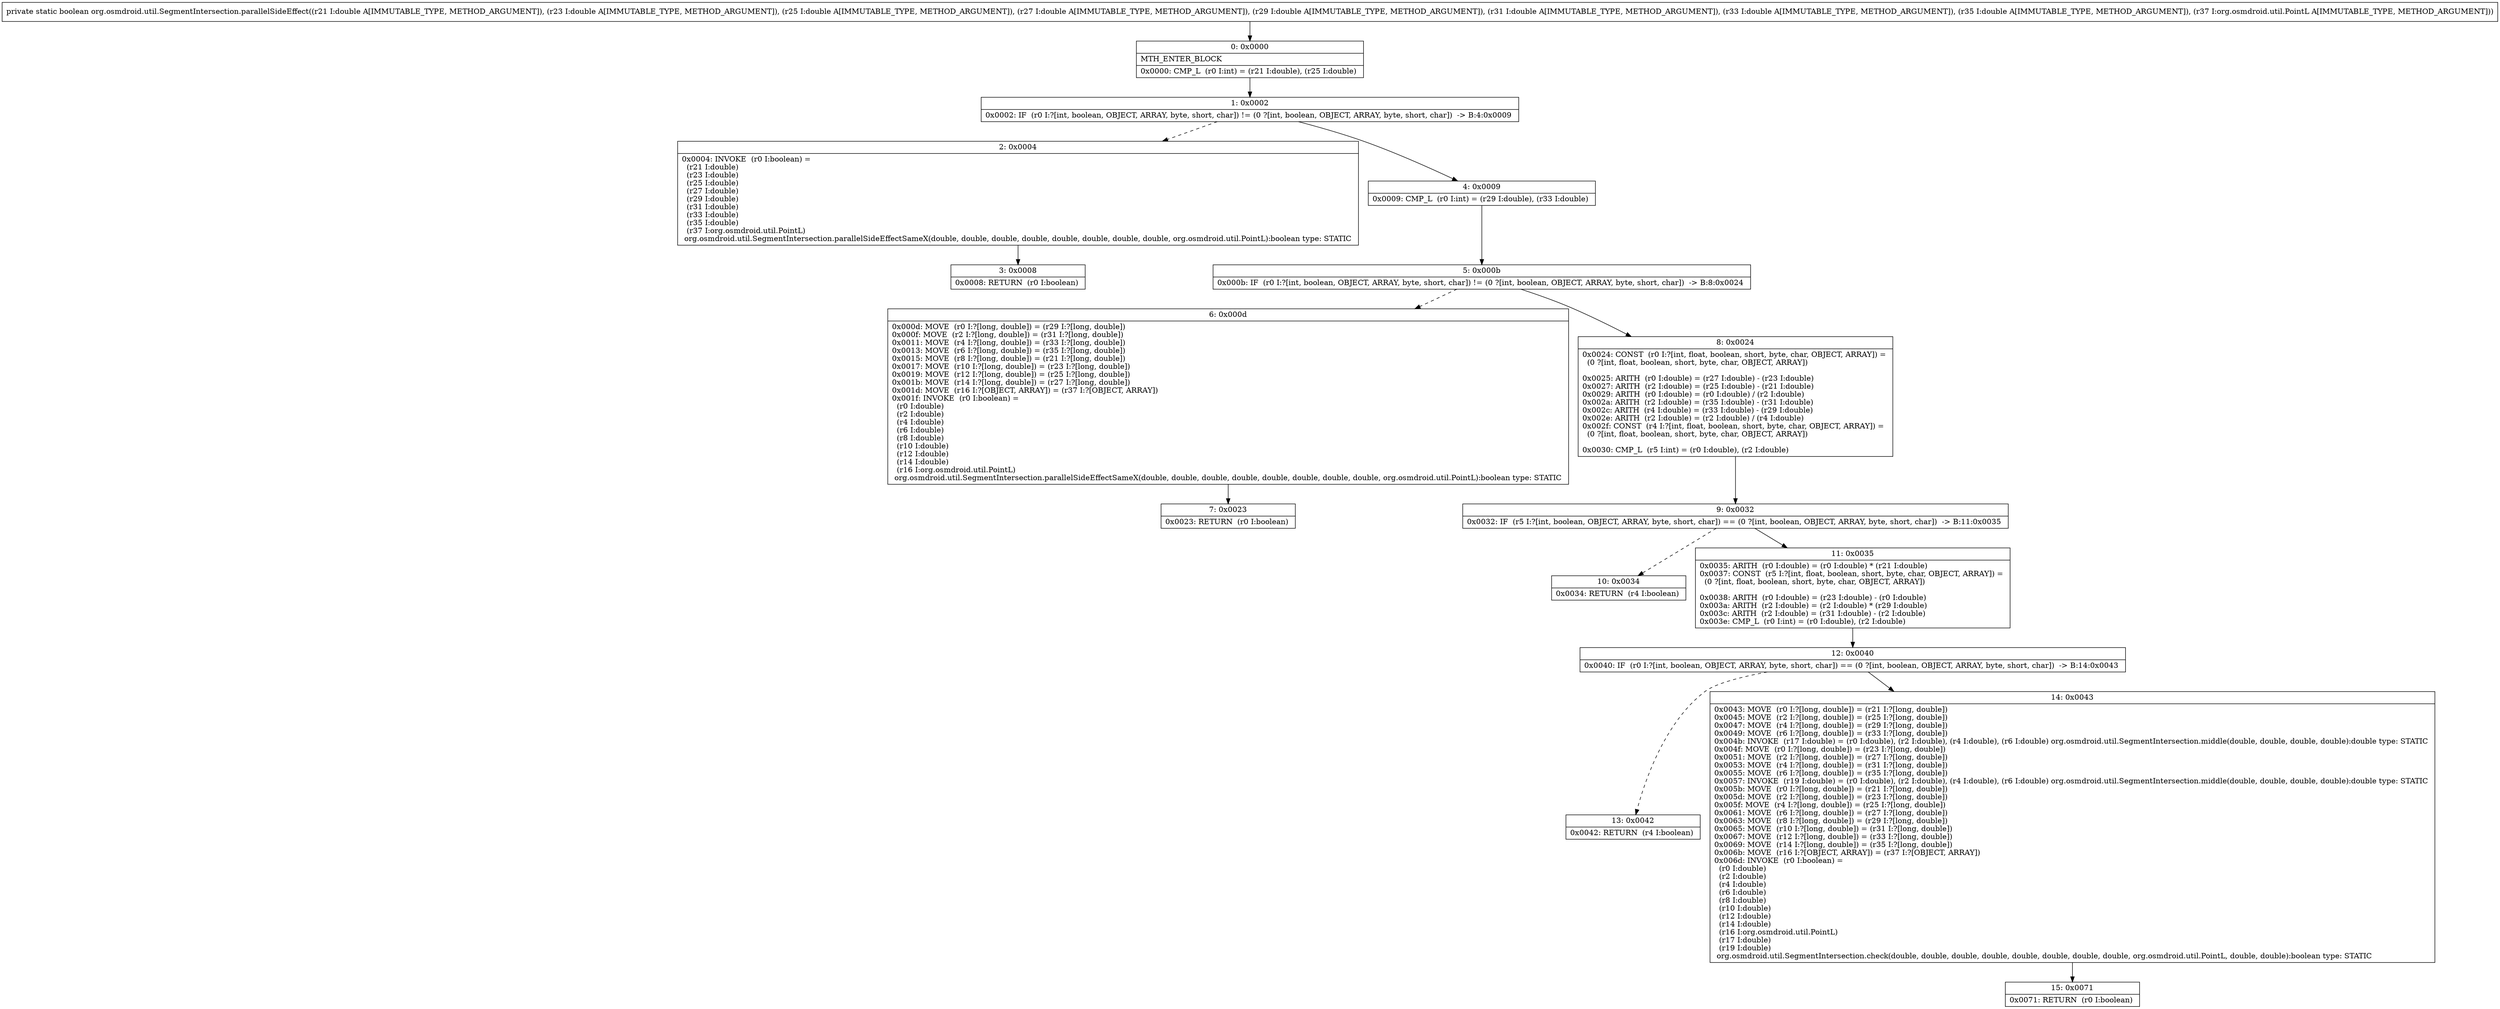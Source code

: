 digraph "CFG fororg.osmdroid.util.SegmentIntersection.parallelSideEffect(DDDDDDDDLorg\/osmdroid\/util\/PointL;)Z" {
Node_0 [shape=record,label="{0\:\ 0x0000|MTH_ENTER_BLOCK\l|0x0000: CMP_L  (r0 I:int) = (r21 I:double), (r25 I:double) \l}"];
Node_1 [shape=record,label="{1\:\ 0x0002|0x0002: IF  (r0 I:?[int, boolean, OBJECT, ARRAY, byte, short, char]) != (0 ?[int, boolean, OBJECT, ARRAY, byte, short, char])  \-\> B:4:0x0009 \l}"];
Node_2 [shape=record,label="{2\:\ 0x0004|0x0004: INVOKE  (r0 I:boolean) = \l  (r21 I:double)\l  (r23 I:double)\l  (r25 I:double)\l  (r27 I:double)\l  (r29 I:double)\l  (r31 I:double)\l  (r33 I:double)\l  (r35 I:double)\l  (r37 I:org.osmdroid.util.PointL)\l org.osmdroid.util.SegmentIntersection.parallelSideEffectSameX(double, double, double, double, double, double, double, double, org.osmdroid.util.PointL):boolean type: STATIC \l}"];
Node_3 [shape=record,label="{3\:\ 0x0008|0x0008: RETURN  (r0 I:boolean) \l}"];
Node_4 [shape=record,label="{4\:\ 0x0009|0x0009: CMP_L  (r0 I:int) = (r29 I:double), (r33 I:double) \l}"];
Node_5 [shape=record,label="{5\:\ 0x000b|0x000b: IF  (r0 I:?[int, boolean, OBJECT, ARRAY, byte, short, char]) != (0 ?[int, boolean, OBJECT, ARRAY, byte, short, char])  \-\> B:8:0x0024 \l}"];
Node_6 [shape=record,label="{6\:\ 0x000d|0x000d: MOVE  (r0 I:?[long, double]) = (r29 I:?[long, double]) \l0x000f: MOVE  (r2 I:?[long, double]) = (r31 I:?[long, double]) \l0x0011: MOVE  (r4 I:?[long, double]) = (r33 I:?[long, double]) \l0x0013: MOVE  (r6 I:?[long, double]) = (r35 I:?[long, double]) \l0x0015: MOVE  (r8 I:?[long, double]) = (r21 I:?[long, double]) \l0x0017: MOVE  (r10 I:?[long, double]) = (r23 I:?[long, double]) \l0x0019: MOVE  (r12 I:?[long, double]) = (r25 I:?[long, double]) \l0x001b: MOVE  (r14 I:?[long, double]) = (r27 I:?[long, double]) \l0x001d: MOVE  (r16 I:?[OBJECT, ARRAY]) = (r37 I:?[OBJECT, ARRAY]) \l0x001f: INVOKE  (r0 I:boolean) = \l  (r0 I:double)\l  (r2 I:double)\l  (r4 I:double)\l  (r6 I:double)\l  (r8 I:double)\l  (r10 I:double)\l  (r12 I:double)\l  (r14 I:double)\l  (r16 I:org.osmdroid.util.PointL)\l org.osmdroid.util.SegmentIntersection.parallelSideEffectSameX(double, double, double, double, double, double, double, double, org.osmdroid.util.PointL):boolean type: STATIC \l}"];
Node_7 [shape=record,label="{7\:\ 0x0023|0x0023: RETURN  (r0 I:boolean) \l}"];
Node_8 [shape=record,label="{8\:\ 0x0024|0x0024: CONST  (r0 I:?[int, float, boolean, short, byte, char, OBJECT, ARRAY]) = \l  (0 ?[int, float, boolean, short, byte, char, OBJECT, ARRAY])\l \l0x0025: ARITH  (r0 I:double) = (r27 I:double) \- (r23 I:double) \l0x0027: ARITH  (r2 I:double) = (r25 I:double) \- (r21 I:double) \l0x0029: ARITH  (r0 I:double) = (r0 I:double) \/ (r2 I:double) \l0x002a: ARITH  (r2 I:double) = (r35 I:double) \- (r31 I:double) \l0x002c: ARITH  (r4 I:double) = (r33 I:double) \- (r29 I:double) \l0x002e: ARITH  (r2 I:double) = (r2 I:double) \/ (r4 I:double) \l0x002f: CONST  (r4 I:?[int, float, boolean, short, byte, char, OBJECT, ARRAY]) = \l  (0 ?[int, float, boolean, short, byte, char, OBJECT, ARRAY])\l \l0x0030: CMP_L  (r5 I:int) = (r0 I:double), (r2 I:double) \l}"];
Node_9 [shape=record,label="{9\:\ 0x0032|0x0032: IF  (r5 I:?[int, boolean, OBJECT, ARRAY, byte, short, char]) == (0 ?[int, boolean, OBJECT, ARRAY, byte, short, char])  \-\> B:11:0x0035 \l}"];
Node_10 [shape=record,label="{10\:\ 0x0034|0x0034: RETURN  (r4 I:boolean) \l}"];
Node_11 [shape=record,label="{11\:\ 0x0035|0x0035: ARITH  (r0 I:double) = (r0 I:double) * (r21 I:double) \l0x0037: CONST  (r5 I:?[int, float, boolean, short, byte, char, OBJECT, ARRAY]) = \l  (0 ?[int, float, boolean, short, byte, char, OBJECT, ARRAY])\l \l0x0038: ARITH  (r0 I:double) = (r23 I:double) \- (r0 I:double) \l0x003a: ARITH  (r2 I:double) = (r2 I:double) * (r29 I:double) \l0x003c: ARITH  (r2 I:double) = (r31 I:double) \- (r2 I:double) \l0x003e: CMP_L  (r0 I:int) = (r0 I:double), (r2 I:double) \l}"];
Node_12 [shape=record,label="{12\:\ 0x0040|0x0040: IF  (r0 I:?[int, boolean, OBJECT, ARRAY, byte, short, char]) == (0 ?[int, boolean, OBJECT, ARRAY, byte, short, char])  \-\> B:14:0x0043 \l}"];
Node_13 [shape=record,label="{13\:\ 0x0042|0x0042: RETURN  (r4 I:boolean) \l}"];
Node_14 [shape=record,label="{14\:\ 0x0043|0x0043: MOVE  (r0 I:?[long, double]) = (r21 I:?[long, double]) \l0x0045: MOVE  (r2 I:?[long, double]) = (r25 I:?[long, double]) \l0x0047: MOVE  (r4 I:?[long, double]) = (r29 I:?[long, double]) \l0x0049: MOVE  (r6 I:?[long, double]) = (r33 I:?[long, double]) \l0x004b: INVOKE  (r17 I:double) = (r0 I:double), (r2 I:double), (r4 I:double), (r6 I:double) org.osmdroid.util.SegmentIntersection.middle(double, double, double, double):double type: STATIC \l0x004f: MOVE  (r0 I:?[long, double]) = (r23 I:?[long, double]) \l0x0051: MOVE  (r2 I:?[long, double]) = (r27 I:?[long, double]) \l0x0053: MOVE  (r4 I:?[long, double]) = (r31 I:?[long, double]) \l0x0055: MOVE  (r6 I:?[long, double]) = (r35 I:?[long, double]) \l0x0057: INVOKE  (r19 I:double) = (r0 I:double), (r2 I:double), (r4 I:double), (r6 I:double) org.osmdroid.util.SegmentIntersection.middle(double, double, double, double):double type: STATIC \l0x005b: MOVE  (r0 I:?[long, double]) = (r21 I:?[long, double]) \l0x005d: MOVE  (r2 I:?[long, double]) = (r23 I:?[long, double]) \l0x005f: MOVE  (r4 I:?[long, double]) = (r25 I:?[long, double]) \l0x0061: MOVE  (r6 I:?[long, double]) = (r27 I:?[long, double]) \l0x0063: MOVE  (r8 I:?[long, double]) = (r29 I:?[long, double]) \l0x0065: MOVE  (r10 I:?[long, double]) = (r31 I:?[long, double]) \l0x0067: MOVE  (r12 I:?[long, double]) = (r33 I:?[long, double]) \l0x0069: MOVE  (r14 I:?[long, double]) = (r35 I:?[long, double]) \l0x006b: MOVE  (r16 I:?[OBJECT, ARRAY]) = (r37 I:?[OBJECT, ARRAY]) \l0x006d: INVOKE  (r0 I:boolean) = \l  (r0 I:double)\l  (r2 I:double)\l  (r4 I:double)\l  (r6 I:double)\l  (r8 I:double)\l  (r10 I:double)\l  (r12 I:double)\l  (r14 I:double)\l  (r16 I:org.osmdroid.util.PointL)\l  (r17 I:double)\l  (r19 I:double)\l org.osmdroid.util.SegmentIntersection.check(double, double, double, double, double, double, double, double, org.osmdroid.util.PointL, double, double):boolean type: STATIC \l}"];
Node_15 [shape=record,label="{15\:\ 0x0071|0x0071: RETURN  (r0 I:boolean) \l}"];
MethodNode[shape=record,label="{private static boolean org.osmdroid.util.SegmentIntersection.parallelSideEffect((r21 I:double A[IMMUTABLE_TYPE, METHOD_ARGUMENT]), (r23 I:double A[IMMUTABLE_TYPE, METHOD_ARGUMENT]), (r25 I:double A[IMMUTABLE_TYPE, METHOD_ARGUMENT]), (r27 I:double A[IMMUTABLE_TYPE, METHOD_ARGUMENT]), (r29 I:double A[IMMUTABLE_TYPE, METHOD_ARGUMENT]), (r31 I:double A[IMMUTABLE_TYPE, METHOD_ARGUMENT]), (r33 I:double A[IMMUTABLE_TYPE, METHOD_ARGUMENT]), (r35 I:double A[IMMUTABLE_TYPE, METHOD_ARGUMENT]), (r37 I:org.osmdroid.util.PointL A[IMMUTABLE_TYPE, METHOD_ARGUMENT])) }"];
MethodNode -> Node_0;
Node_0 -> Node_1;
Node_1 -> Node_2[style=dashed];
Node_1 -> Node_4;
Node_2 -> Node_3;
Node_4 -> Node_5;
Node_5 -> Node_6[style=dashed];
Node_5 -> Node_8;
Node_6 -> Node_7;
Node_8 -> Node_9;
Node_9 -> Node_10[style=dashed];
Node_9 -> Node_11;
Node_11 -> Node_12;
Node_12 -> Node_13[style=dashed];
Node_12 -> Node_14;
Node_14 -> Node_15;
}

